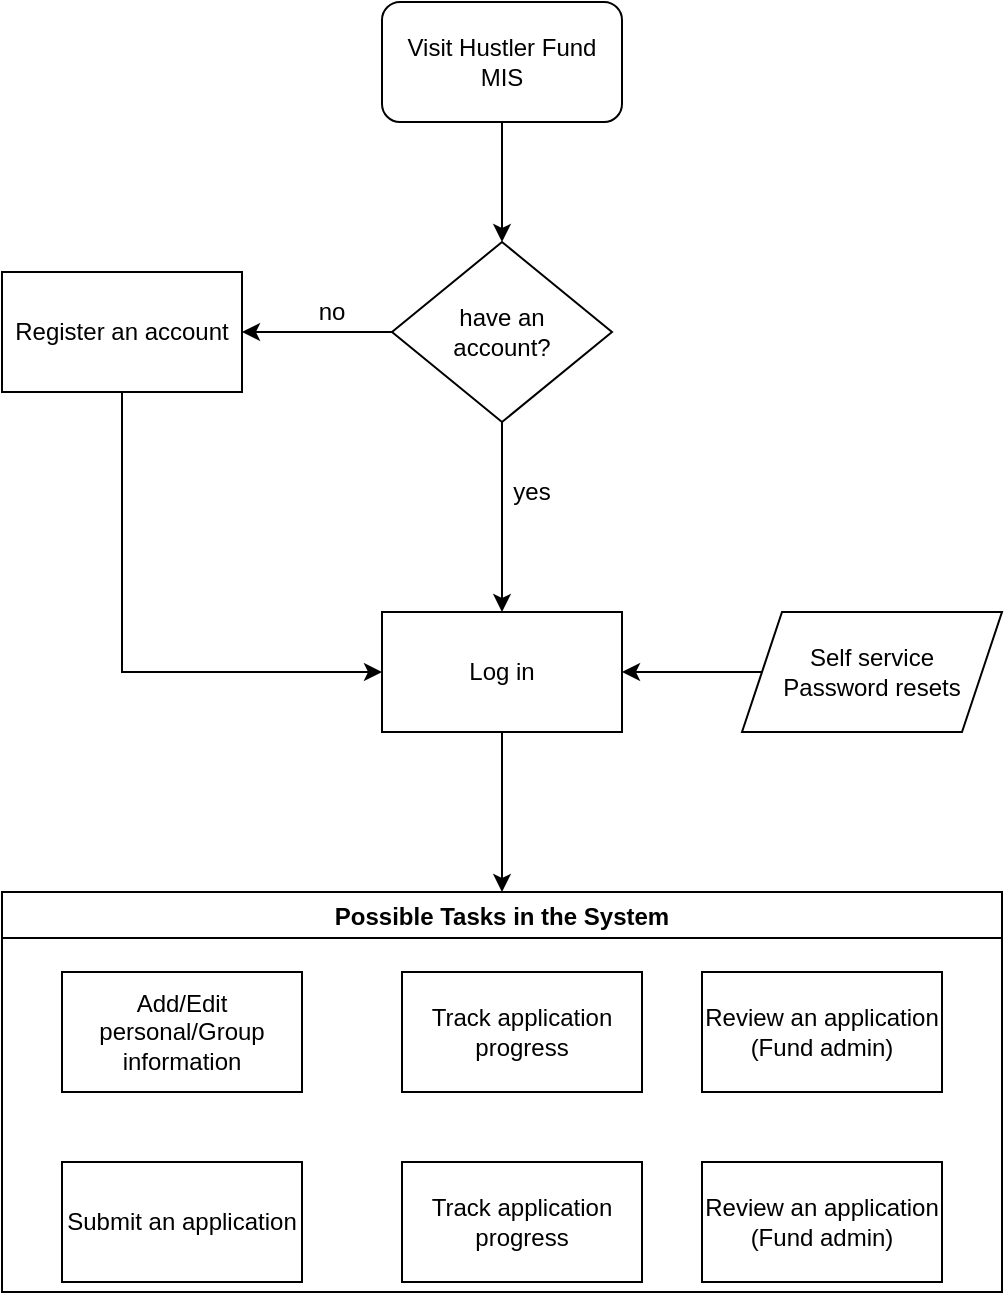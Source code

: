 <mxfile version="20.5.1" type="github">
  <diagram id="C5RBs43oDa-KdzZeNtuy" name="Page-1">
    <mxGraphModel dx="1038" dy="536" grid="1" gridSize="10" guides="1" tooltips="1" connect="1" arrows="1" fold="1" page="1" pageScale="1" pageWidth="827" pageHeight="1169" math="0" shadow="0">
      <root>
        <mxCell id="WIyWlLk6GJQsqaUBKTNV-0" />
        <mxCell id="WIyWlLk6GJQsqaUBKTNV-1" parent="WIyWlLk6GJQsqaUBKTNV-0" />
        <mxCell id="2E20e05wh0Ns_q2YyygR-3" value="" style="edgeStyle=orthogonalEdgeStyle;rounded=0;orthogonalLoop=1;jettySize=auto;html=1;exitX=0.5;exitY=1;exitDx=0;exitDy=0;" edge="1" parent="WIyWlLk6GJQsqaUBKTNV-1" source="2E20e05wh0Ns_q2YyygR-19" target="2E20e05wh0Ns_q2YyygR-2">
          <mxGeometry relative="1" as="geometry">
            <mxPoint x="270" y="120" as="sourcePoint" />
          </mxGeometry>
        </mxCell>
        <mxCell id="2E20e05wh0Ns_q2YyygR-5" value="" style="edgeStyle=orthogonalEdgeStyle;rounded=0;orthogonalLoop=1;jettySize=auto;html=1;" edge="1" parent="WIyWlLk6GJQsqaUBKTNV-1" source="2E20e05wh0Ns_q2YyygR-2" target="2E20e05wh0Ns_q2YyygR-4">
          <mxGeometry relative="1" as="geometry" />
        </mxCell>
        <mxCell id="2E20e05wh0Ns_q2YyygR-8" value="" style="edgeStyle=orthogonalEdgeStyle;rounded=0;orthogonalLoop=1;jettySize=auto;html=1;" edge="1" parent="WIyWlLk6GJQsqaUBKTNV-1" source="2E20e05wh0Ns_q2YyygR-2" target="2E20e05wh0Ns_q2YyygR-7">
          <mxGeometry relative="1" as="geometry" />
        </mxCell>
        <mxCell id="2E20e05wh0Ns_q2YyygR-2" value="&lt;div&gt;have an&lt;/div&gt;&lt;div&gt;account?&lt;/div&gt;" style="rhombus;whiteSpace=wrap;html=1;rounded=0;" vertex="1" parent="WIyWlLk6GJQsqaUBKTNV-1">
          <mxGeometry x="215" y="160" width="110" height="90" as="geometry" />
        </mxCell>
        <mxCell id="2E20e05wh0Ns_q2YyygR-15" value="" style="edgeStyle=orthogonalEdgeStyle;rounded=0;orthogonalLoop=1;jettySize=auto;html=1;entryX=0.5;entryY=0;entryDx=0;entryDy=0;" edge="1" parent="WIyWlLk6GJQsqaUBKTNV-1" source="2E20e05wh0Ns_q2YyygR-4" target="2E20e05wh0Ns_q2YyygR-13">
          <mxGeometry relative="1" as="geometry">
            <mxPoint x="270" y="485" as="targetPoint" />
          </mxGeometry>
        </mxCell>
        <mxCell id="2E20e05wh0Ns_q2YyygR-4" value="Log in" style="whiteSpace=wrap;html=1;rounded=0;" vertex="1" parent="WIyWlLk6GJQsqaUBKTNV-1">
          <mxGeometry x="210" y="345" width="120" height="60" as="geometry" />
        </mxCell>
        <mxCell id="2E20e05wh0Ns_q2YyygR-6" value="yes" style="text;html=1;strokeColor=none;fillColor=none;align=center;verticalAlign=middle;whiteSpace=wrap;rounded=0;" vertex="1" parent="WIyWlLk6GJQsqaUBKTNV-1">
          <mxGeometry x="255" y="270" width="60" height="30" as="geometry" />
        </mxCell>
        <mxCell id="2E20e05wh0Ns_q2YyygR-10" value="" style="edgeStyle=orthogonalEdgeStyle;rounded=0;orthogonalLoop=1;jettySize=auto;html=1;entryX=0;entryY=0.5;entryDx=0;entryDy=0;" edge="1" parent="WIyWlLk6GJQsqaUBKTNV-1" source="2E20e05wh0Ns_q2YyygR-7" target="2E20e05wh0Ns_q2YyygR-4">
          <mxGeometry relative="1" as="geometry">
            <mxPoint x="80" y="325" as="targetPoint" />
            <Array as="points">
              <mxPoint x="80" y="375" />
            </Array>
          </mxGeometry>
        </mxCell>
        <mxCell id="2E20e05wh0Ns_q2YyygR-7" value="Register an account" style="whiteSpace=wrap;html=1;rounded=0;" vertex="1" parent="WIyWlLk6GJQsqaUBKTNV-1">
          <mxGeometry x="20" y="175" width="120" height="60" as="geometry" />
        </mxCell>
        <mxCell id="2E20e05wh0Ns_q2YyygR-11" value="no" style="text;html=1;strokeColor=none;fillColor=none;align=center;verticalAlign=middle;whiteSpace=wrap;rounded=0;" vertex="1" parent="WIyWlLk6GJQsqaUBKTNV-1">
          <mxGeometry x="155" y="180" width="60" height="30" as="geometry" />
        </mxCell>
        <mxCell id="2E20e05wh0Ns_q2YyygR-13" value="Possible Tasks in the System" style="swimlane;" vertex="1" parent="WIyWlLk6GJQsqaUBKTNV-1">
          <mxGeometry x="20" y="485" width="500" height="200" as="geometry" />
        </mxCell>
        <mxCell id="2E20e05wh0Ns_q2YyygR-16" value="Track application progress" style="rounded=0;whiteSpace=wrap;html=1;" vertex="1" parent="2E20e05wh0Ns_q2YyygR-13">
          <mxGeometry x="200" y="135" width="120" height="60" as="geometry" />
        </mxCell>
        <mxCell id="2E20e05wh0Ns_q2YyygR-17" value="Submit an application" style="rounded=0;whiteSpace=wrap;html=1;" vertex="1" parent="2E20e05wh0Ns_q2YyygR-13">
          <mxGeometry x="30" y="135" width="120" height="60" as="geometry" />
        </mxCell>
        <mxCell id="2E20e05wh0Ns_q2YyygR-18" value="Review an application (Fund admin)" style="rounded=0;whiteSpace=wrap;html=1;" vertex="1" parent="2E20e05wh0Ns_q2YyygR-13">
          <mxGeometry x="350" y="135" width="120" height="60" as="geometry" />
        </mxCell>
        <mxCell id="2E20e05wh0Ns_q2YyygR-20" value="Track application progress" style="rounded=0;whiteSpace=wrap;html=1;" vertex="1" parent="2E20e05wh0Ns_q2YyygR-13">
          <mxGeometry x="200" y="40" width="120" height="60" as="geometry" />
        </mxCell>
        <mxCell id="2E20e05wh0Ns_q2YyygR-21" value="Add/Edit personal/Group information" style="rounded=0;whiteSpace=wrap;html=1;" vertex="1" parent="2E20e05wh0Ns_q2YyygR-13">
          <mxGeometry x="30" y="40" width="120" height="60" as="geometry" />
        </mxCell>
        <mxCell id="2E20e05wh0Ns_q2YyygR-22" value="Review an application (Fund admin)" style="rounded=0;whiteSpace=wrap;html=1;" vertex="1" parent="2E20e05wh0Ns_q2YyygR-13">
          <mxGeometry x="350" y="40" width="120" height="60" as="geometry" />
        </mxCell>
        <mxCell id="2E20e05wh0Ns_q2YyygR-19" value="Visit Hustler Fund MIS" style="rounded=1;whiteSpace=wrap;html=1;" vertex="1" parent="WIyWlLk6GJQsqaUBKTNV-1">
          <mxGeometry x="210" y="40" width="120" height="60" as="geometry" />
        </mxCell>
        <mxCell id="2E20e05wh0Ns_q2YyygR-24" value="" style="edgeStyle=orthogonalEdgeStyle;rounded=0;orthogonalLoop=1;jettySize=auto;html=1;" edge="1" parent="WIyWlLk6GJQsqaUBKTNV-1" source="2E20e05wh0Ns_q2YyygR-23" target="2E20e05wh0Ns_q2YyygR-4">
          <mxGeometry relative="1" as="geometry" />
        </mxCell>
        <mxCell id="2E20e05wh0Ns_q2YyygR-23" value="&lt;div&gt;Self service&lt;/div&gt;&lt;div&gt;Password resets&lt;/div&gt;" style="shape=parallelogram;perimeter=parallelogramPerimeter;whiteSpace=wrap;html=1;fixedSize=1;" vertex="1" parent="WIyWlLk6GJQsqaUBKTNV-1">
          <mxGeometry x="390" y="345" width="130" height="60" as="geometry" />
        </mxCell>
      </root>
    </mxGraphModel>
  </diagram>
</mxfile>
